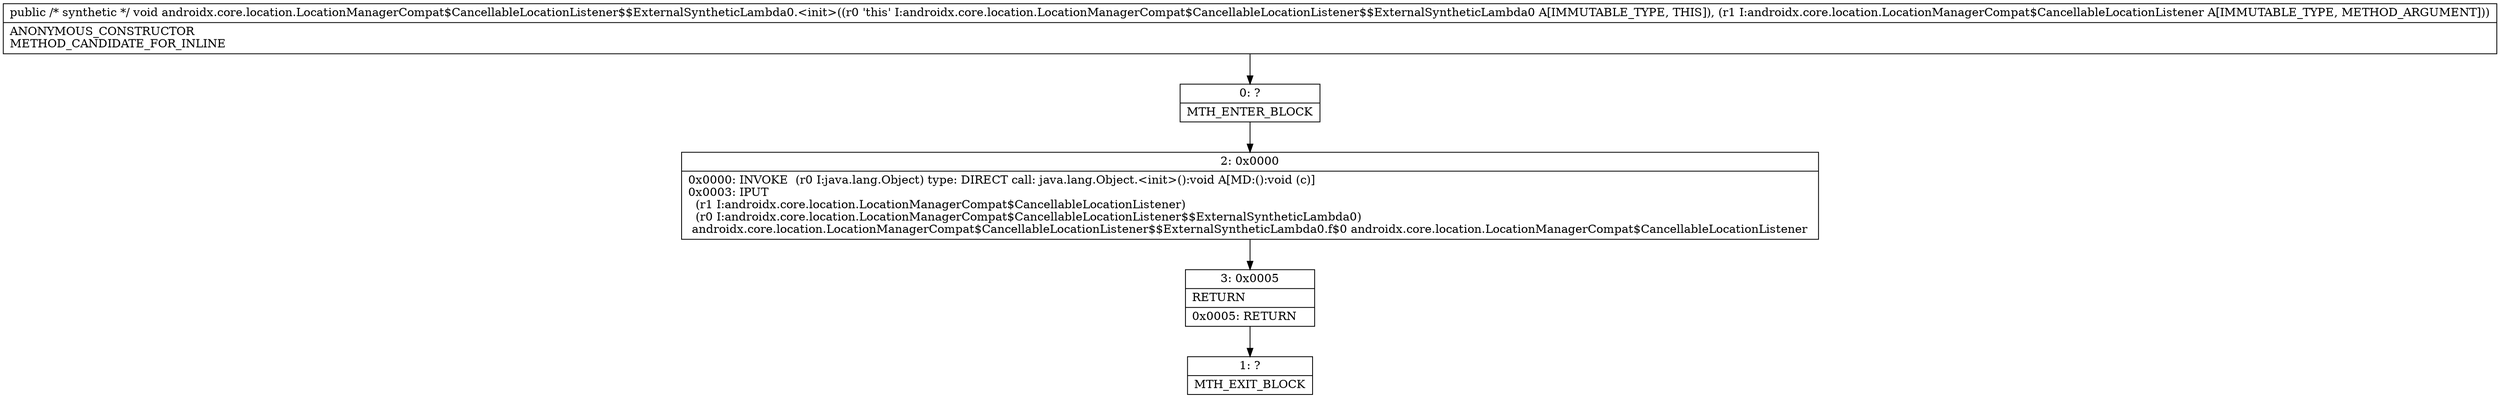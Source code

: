 digraph "CFG forandroidx.core.location.LocationManagerCompat$CancellableLocationListener$$ExternalSyntheticLambda0.\<init\>(Landroidx\/core\/location\/LocationManagerCompat$CancellableLocationListener;)V" {
Node_0 [shape=record,label="{0\:\ ?|MTH_ENTER_BLOCK\l}"];
Node_2 [shape=record,label="{2\:\ 0x0000|0x0000: INVOKE  (r0 I:java.lang.Object) type: DIRECT call: java.lang.Object.\<init\>():void A[MD:():void (c)]\l0x0003: IPUT  \l  (r1 I:androidx.core.location.LocationManagerCompat$CancellableLocationListener)\l  (r0 I:androidx.core.location.LocationManagerCompat$CancellableLocationListener$$ExternalSyntheticLambda0)\l androidx.core.location.LocationManagerCompat$CancellableLocationListener$$ExternalSyntheticLambda0.f$0 androidx.core.location.LocationManagerCompat$CancellableLocationListener \l}"];
Node_3 [shape=record,label="{3\:\ 0x0005|RETURN\l|0x0005: RETURN   \l}"];
Node_1 [shape=record,label="{1\:\ ?|MTH_EXIT_BLOCK\l}"];
MethodNode[shape=record,label="{public \/* synthetic *\/ void androidx.core.location.LocationManagerCompat$CancellableLocationListener$$ExternalSyntheticLambda0.\<init\>((r0 'this' I:androidx.core.location.LocationManagerCompat$CancellableLocationListener$$ExternalSyntheticLambda0 A[IMMUTABLE_TYPE, THIS]), (r1 I:androidx.core.location.LocationManagerCompat$CancellableLocationListener A[IMMUTABLE_TYPE, METHOD_ARGUMENT]))  | ANONYMOUS_CONSTRUCTOR\lMETHOD_CANDIDATE_FOR_INLINE\l}"];
MethodNode -> Node_0;Node_0 -> Node_2;
Node_2 -> Node_3;
Node_3 -> Node_1;
}

